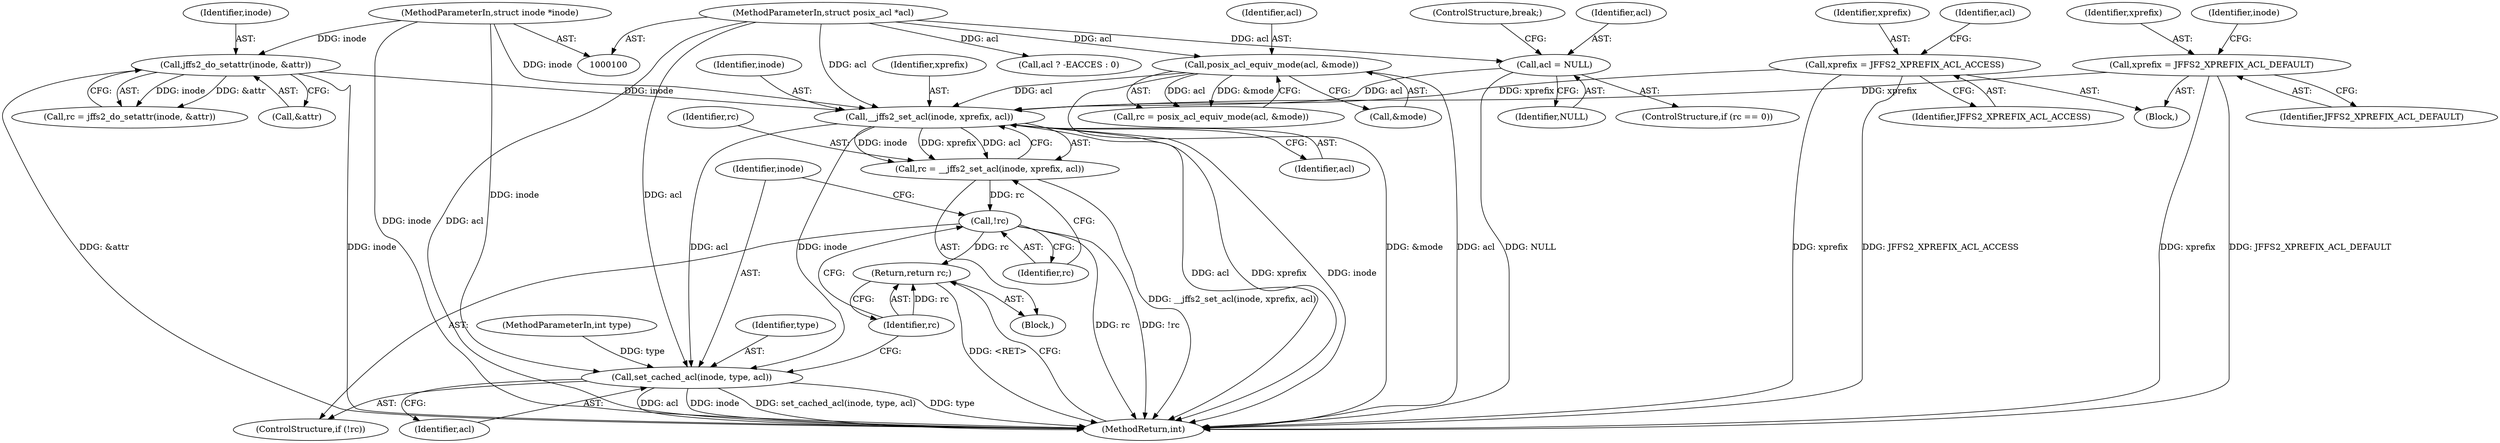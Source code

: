 digraph "1_linux_073931017b49d9458aa351605b43a7e34598caef_7@pointer" {
"1000203" [label="(Call,__jffs2_set_acl(inode, xprefix, acl))"];
"1000162" [label="(Call,jffs2_do_setattr(inode, &attr))"];
"1000101" [label="(MethodParameterIn,struct inode *inode)"];
"1000181" [label="(Call,xprefix = JFFS2_XPREFIX_ACL_DEFAULT)"];
"1000111" [label="(Call,xprefix = JFFS2_XPREFIX_ACL_ACCESS)"];
"1000125" [label="(Call,posix_acl_equiv_mode(acl, &mode))"];
"1000102" [label="(MethodParameterIn,struct posix_acl *acl)"];
"1000176" [label="(Call,acl = NULL)"];
"1000201" [label="(Call,rc = __jffs2_set_acl(inode, xprefix, acl))"];
"1000208" [label="(Call,!rc)"];
"1000214" [label="(Return,return rc;)"];
"1000210" [label="(Call,set_cached_acl(inode, type, acl))"];
"1000204" [label="(Identifier,inode)"];
"1000109" [label="(Block,)"];
"1000214" [label="(Return,return rc;)"];
"1000176" [label="(Call,acl = NULL)"];
"1000102" [label="(MethodParameterIn,struct posix_acl *acl)"];
"1000201" [label="(Call,rc = __jffs2_set_acl(inode, xprefix, acl))"];
"1000162" [label="(Call,jffs2_do_setattr(inode, &attr))"];
"1000160" [label="(Call,rc = jffs2_do_setattr(inode, &attr))"];
"1000126" [label="(Identifier,acl)"];
"1000202" [label="(Identifier,rc)"];
"1000211" [label="(Identifier,inode)"];
"1000213" [label="(Identifier,acl)"];
"1000208" [label="(Call,!rc)"];
"1000164" [label="(Call,&attr)"];
"1000101" [label="(MethodParameterIn,struct inode *inode)"];
"1000127" [label="(Call,&mode)"];
"1000177" [label="(Identifier,acl)"];
"1000178" [label="(Identifier,NULL)"];
"1000210" [label="(Call,set_cached_acl(inode, type, acl))"];
"1000112" [label="(Identifier,xprefix)"];
"1000212" [label="(Identifier,type)"];
"1000216" [label="(MethodReturn,int)"];
"1000182" [label="(Identifier,xprefix)"];
"1000125" [label="(Call,posix_acl_equiv_mode(acl, &mode))"];
"1000163" [label="(Identifier,inode)"];
"1000115" [label="(Identifier,acl)"];
"1000191" [label="(Call,acl ? -EACCES : 0)"];
"1000104" [label="(Block,)"];
"1000188" [label="(Identifier,inode)"];
"1000123" [label="(Call,rc = posix_acl_equiv_mode(acl, &mode))"];
"1000183" [label="(Identifier,JFFS2_XPREFIX_ACL_DEFAULT)"];
"1000179" [label="(ControlStructure,break;)"];
"1000111" [label="(Call,xprefix = JFFS2_XPREFIX_ACL_ACCESS)"];
"1000113" [label="(Identifier,JFFS2_XPREFIX_ACL_ACCESS)"];
"1000209" [label="(Identifier,rc)"];
"1000206" [label="(Identifier,acl)"];
"1000172" [label="(ControlStructure,if (rc == 0))"];
"1000215" [label="(Identifier,rc)"];
"1000103" [label="(MethodParameterIn,int type)"];
"1000205" [label="(Identifier,xprefix)"];
"1000203" [label="(Call,__jffs2_set_acl(inode, xprefix, acl))"];
"1000181" [label="(Call,xprefix = JFFS2_XPREFIX_ACL_DEFAULT)"];
"1000207" [label="(ControlStructure,if (!rc))"];
"1000203" -> "1000201"  [label="AST: "];
"1000203" -> "1000206"  [label="CFG: "];
"1000204" -> "1000203"  [label="AST: "];
"1000205" -> "1000203"  [label="AST: "];
"1000206" -> "1000203"  [label="AST: "];
"1000201" -> "1000203"  [label="CFG: "];
"1000203" -> "1000216"  [label="DDG: acl"];
"1000203" -> "1000216"  [label="DDG: xprefix"];
"1000203" -> "1000216"  [label="DDG: inode"];
"1000203" -> "1000201"  [label="DDG: inode"];
"1000203" -> "1000201"  [label="DDG: xprefix"];
"1000203" -> "1000201"  [label="DDG: acl"];
"1000162" -> "1000203"  [label="DDG: inode"];
"1000101" -> "1000203"  [label="DDG: inode"];
"1000181" -> "1000203"  [label="DDG: xprefix"];
"1000111" -> "1000203"  [label="DDG: xprefix"];
"1000125" -> "1000203"  [label="DDG: acl"];
"1000176" -> "1000203"  [label="DDG: acl"];
"1000102" -> "1000203"  [label="DDG: acl"];
"1000203" -> "1000210"  [label="DDG: inode"];
"1000203" -> "1000210"  [label="DDG: acl"];
"1000162" -> "1000160"  [label="AST: "];
"1000162" -> "1000164"  [label="CFG: "];
"1000163" -> "1000162"  [label="AST: "];
"1000164" -> "1000162"  [label="AST: "];
"1000160" -> "1000162"  [label="CFG: "];
"1000162" -> "1000216"  [label="DDG: &attr"];
"1000162" -> "1000216"  [label="DDG: inode"];
"1000162" -> "1000160"  [label="DDG: inode"];
"1000162" -> "1000160"  [label="DDG: &attr"];
"1000101" -> "1000162"  [label="DDG: inode"];
"1000101" -> "1000100"  [label="AST: "];
"1000101" -> "1000216"  [label="DDG: inode"];
"1000101" -> "1000210"  [label="DDG: inode"];
"1000181" -> "1000109"  [label="AST: "];
"1000181" -> "1000183"  [label="CFG: "];
"1000182" -> "1000181"  [label="AST: "];
"1000183" -> "1000181"  [label="AST: "];
"1000188" -> "1000181"  [label="CFG: "];
"1000181" -> "1000216"  [label="DDG: xprefix"];
"1000181" -> "1000216"  [label="DDG: JFFS2_XPREFIX_ACL_DEFAULT"];
"1000111" -> "1000109"  [label="AST: "];
"1000111" -> "1000113"  [label="CFG: "];
"1000112" -> "1000111"  [label="AST: "];
"1000113" -> "1000111"  [label="AST: "];
"1000115" -> "1000111"  [label="CFG: "];
"1000111" -> "1000216"  [label="DDG: xprefix"];
"1000111" -> "1000216"  [label="DDG: JFFS2_XPREFIX_ACL_ACCESS"];
"1000125" -> "1000123"  [label="AST: "];
"1000125" -> "1000127"  [label="CFG: "];
"1000126" -> "1000125"  [label="AST: "];
"1000127" -> "1000125"  [label="AST: "];
"1000123" -> "1000125"  [label="CFG: "];
"1000125" -> "1000216"  [label="DDG: &mode"];
"1000125" -> "1000216"  [label="DDG: acl"];
"1000125" -> "1000123"  [label="DDG: acl"];
"1000125" -> "1000123"  [label="DDG: &mode"];
"1000102" -> "1000125"  [label="DDG: acl"];
"1000102" -> "1000100"  [label="AST: "];
"1000102" -> "1000216"  [label="DDG: acl"];
"1000102" -> "1000176"  [label="DDG: acl"];
"1000102" -> "1000191"  [label="DDG: acl"];
"1000102" -> "1000210"  [label="DDG: acl"];
"1000176" -> "1000172"  [label="AST: "];
"1000176" -> "1000178"  [label="CFG: "];
"1000177" -> "1000176"  [label="AST: "];
"1000178" -> "1000176"  [label="AST: "];
"1000179" -> "1000176"  [label="CFG: "];
"1000176" -> "1000216"  [label="DDG: NULL"];
"1000201" -> "1000104"  [label="AST: "];
"1000202" -> "1000201"  [label="AST: "];
"1000209" -> "1000201"  [label="CFG: "];
"1000201" -> "1000216"  [label="DDG: __jffs2_set_acl(inode, xprefix, acl)"];
"1000201" -> "1000208"  [label="DDG: rc"];
"1000208" -> "1000207"  [label="AST: "];
"1000208" -> "1000209"  [label="CFG: "];
"1000209" -> "1000208"  [label="AST: "];
"1000211" -> "1000208"  [label="CFG: "];
"1000215" -> "1000208"  [label="CFG: "];
"1000208" -> "1000216"  [label="DDG: rc"];
"1000208" -> "1000216"  [label="DDG: !rc"];
"1000208" -> "1000214"  [label="DDG: rc"];
"1000214" -> "1000104"  [label="AST: "];
"1000214" -> "1000215"  [label="CFG: "];
"1000215" -> "1000214"  [label="AST: "];
"1000216" -> "1000214"  [label="CFG: "];
"1000214" -> "1000216"  [label="DDG: <RET>"];
"1000215" -> "1000214"  [label="DDG: rc"];
"1000210" -> "1000207"  [label="AST: "];
"1000210" -> "1000213"  [label="CFG: "];
"1000211" -> "1000210"  [label="AST: "];
"1000212" -> "1000210"  [label="AST: "];
"1000213" -> "1000210"  [label="AST: "];
"1000215" -> "1000210"  [label="CFG: "];
"1000210" -> "1000216"  [label="DDG: set_cached_acl(inode, type, acl)"];
"1000210" -> "1000216"  [label="DDG: type"];
"1000210" -> "1000216"  [label="DDG: acl"];
"1000210" -> "1000216"  [label="DDG: inode"];
"1000103" -> "1000210"  [label="DDG: type"];
}
